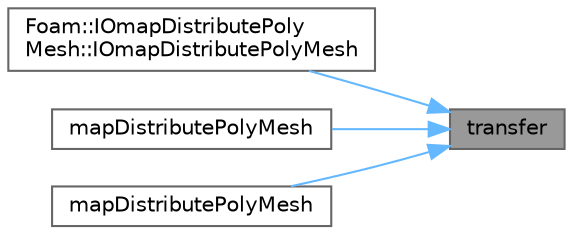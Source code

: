 digraph "transfer"
{
 // LATEX_PDF_SIZE
  bgcolor="transparent";
  edge [fontname=Helvetica,fontsize=10,labelfontname=Helvetica,labelfontsize=10];
  node [fontname=Helvetica,fontsize=10,shape=box,height=0.2,width=0.4];
  rankdir="RL";
  Node1 [id="Node000001",label="transfer",height=0.2,width=0.4,color="gray40", fillcolor="grey60", style="filled", fontcolor="black",tooltip=" "];
  Node1 -> Node2 [id="edge1_Node000001_Node000002",dir="back",color="steelblue1",style="solid",tooltip=" "];
  Node2 [id="Node000002",label="Foam::IOmapDistributePoly\lMesh::IOmapDistributePolyMesh",height=0.2,width=0.4,color="grey40", fillcolor="white", style="filled",URL="$classFoam_1_1IOmapDistributePolyMesh.html#aee335ed3b8c701fc744ddf8ee152caa7",tooltip=" "];
  Node1 -> Node3 [id="edge2_Node000001_Node000003",dir="back",color="steelblue1",style="solid",tooltip=" "];
  Node3 [id="Node000003",label="mapDistributePolyMesh",height=0.2,width=0.4,color="grey40", fillcolor="white", style="filled",URL="$classFoam_1_1mapDistributePolyMesh.html#a0f308903bb82c7c015475eb12d7c4be0",tooltip=" "];
  Node1 -> Node4 [id="edge3_Node000001_Node000004",dir="back",color="steelblue1",style="solid",tooltip=" "];
  Node4 [id="Node000004",label="mapDistributePolyMesh",height=0.2,width=0.4,color="grey40", fillcolor="white", style="filled",URL="$classFoam_1_1mapDistributePolyMesh.html#ad70f36fb248bb559de48a5425839d408",tooltip=" "];
}
